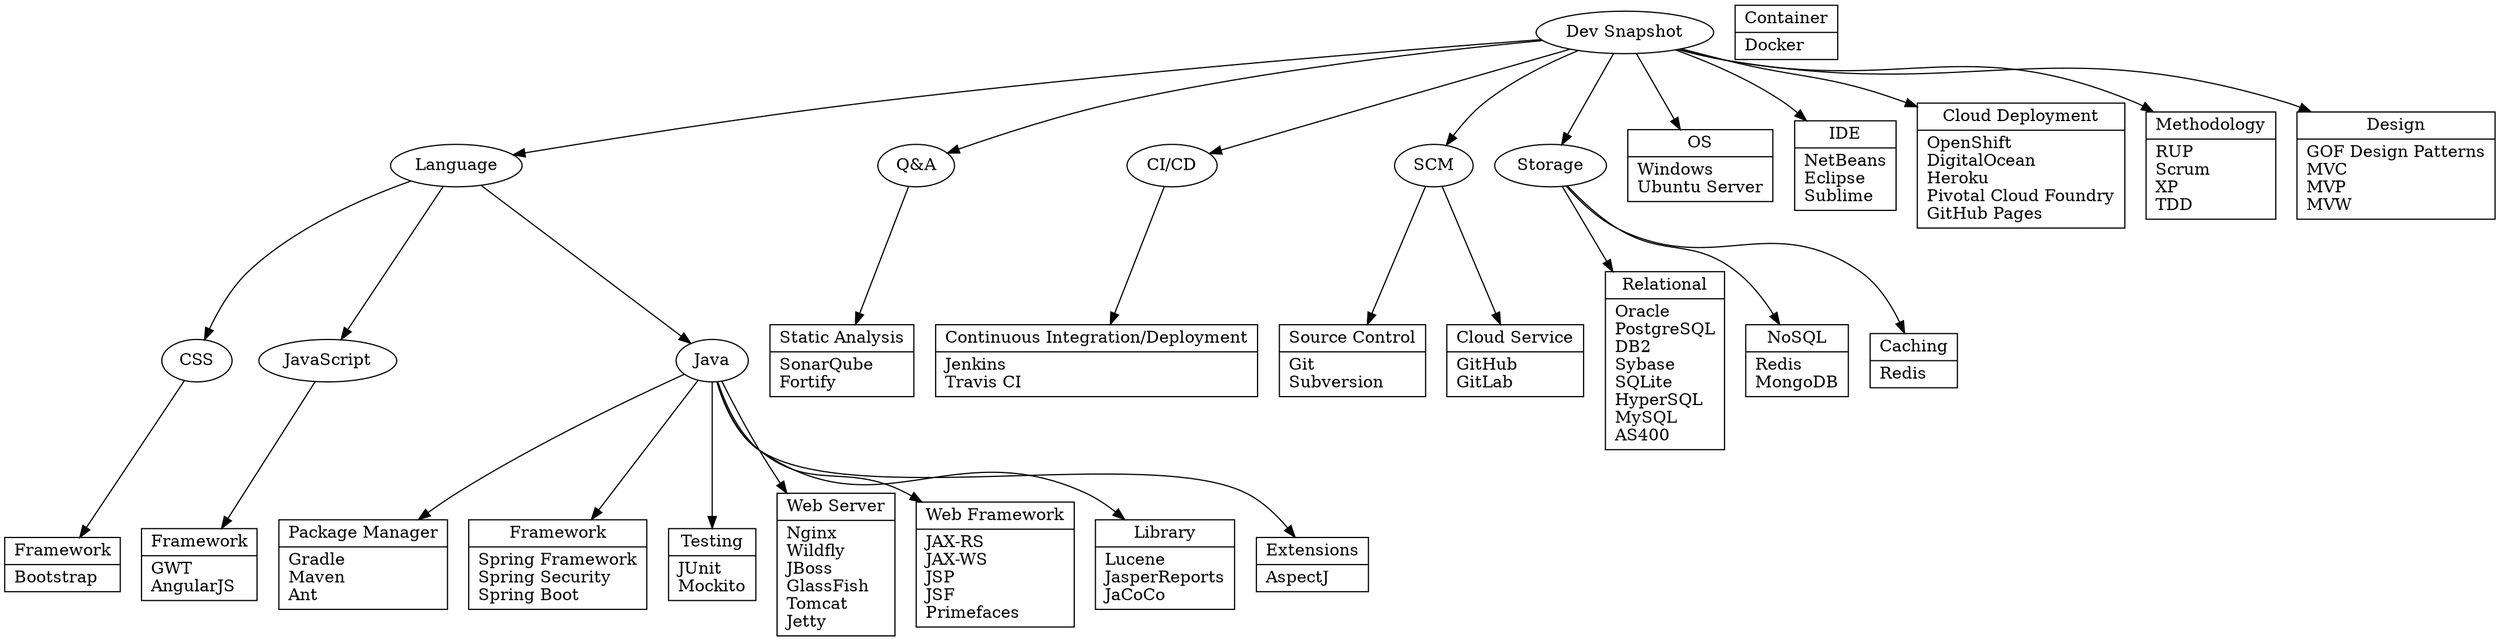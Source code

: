 # Dev Snapshot
digraph dev_snapshot {

  "Dev Snapshot" -> Language

  CSS_Framework [
    shape=record
    label="{Framework|Bootstrap\l}"
  ]

  Language -> CSS
  CSS -> { CSS_Framework }

  JavaScript_Framework [
    shape=record
    label="{Framework|GWT\lAngularJS\l}"
  ]

  Language -> JavaScript
  JavaScript -> { JavaScript_Framework }

  Java_Build [
    shape=record
    label="{Package Manager|Gradle\lMaven\lAnt\l}"
  ]

  Java_Framework [
    shape=record
    label="{Framework|Spring Framework\lSpring Security\lSpring Boot\l}"
  ]

  Java_Testing [
    shape=record
    label="{Testing|JUnit\lMockito\l}"
  ]

  Java_Server [
    shape=record
    label="{Web Server|Nginx\lWildfly\lJBoss\lGlassFish\lTomcat\lJetty\l}"
  ]

  Java_Web [
    shape=record
    label="{Web Framework|JAX-RS\lJAX-WS\lJSP\lJSF\lPrimefaces\l}"
  ]

  Java_Libraries [
    shape=record
    label="{Library|Lucene\lJasperReports\lJaCoCo\l}"
  ]

  Java_Extensions [
    shape=record
    label="{Extensions|AspectJ\l}"
  ]

  Language -> Java
  Java -> { Java_Build Java_Framework Java_Testing Java_Server Java_Web Java_Libraries Java_Extensions }

  "Dev Snapshot" -> "Q&A"

  Static_Analysis [
    shape=record
    label="{Static Analysis|SonarQube\lFortify\l}"
  ]

  "Q&A" -> { Static_Analysis }

  "Dev Snapshot" -> "CI/CD"

  CI_CD [
    shape=record
    label="{Continuous Integration/Deployment|Jenkins\lTravis CI\l}"
  ]

  "CI/CD" -> { CI_CD }

  "Dev Snapshot" -> SCM

  Source_Control [
    shape=record
    label="{Source Control|Git\lSubversion\l}"
  ]

  Source_Control_Service [
    shape=record
    label="{Cloud Service|GitHub\lGitLab\l}"
  ]

  SCM -> { Source_Control Source_Control_Service }

  "Dev Snapshot" -> Storage

  Relational [
    shape=record
    label="{Relational|Oracle\lPostgreSQL\lDB2\lSybase\lSQLite\lHyperSQL\lMySQL\lAS400\l}"
  ]

  NoSQL [
    shape=record
    label="{NoSQL|Redis\lMongoDB\l}"
  ]

  Caching [
    shape=record
    label="{Caching|Redis\l}"
  ]
  
  Storage -> { Relational NoSQL Caching }

  OS [
    shape=record
    label="{OS|Windows\lUbuntu Server\l}"
  ]

  "Dev Snapshot" -> OS

  IDE [
    shape=record
    label="{IDE|NetBeans\lEclipse\lSublime\l}"
  ]

  "Dev Snapshot" -> IDE

  Cloud_Deployment [
    shape=record
    label="{Cloud Deployment|OpenShift\lDigitalOcean\lHeroku\lPivotal Cloud Foundry\lGitHub Pages\l}"
  ]

  "Dev Snapshot" -> Cloud_Deployment

  Container [
    shape=record
    label="{Container|Docker\l}"
  ]

  Methodology [
    shape=record
    label="{Methodology|RUP\lScrum\lXP\lTDD\l}"
  ]

  "Dev Snapshot" -> Methodology

  Design [
    shape=record
    label="{Design|GOF Design Patterns\lMVC\lMVP\lMVW\l}"
  ]

  "Dev Snapshot" -> Design
}
